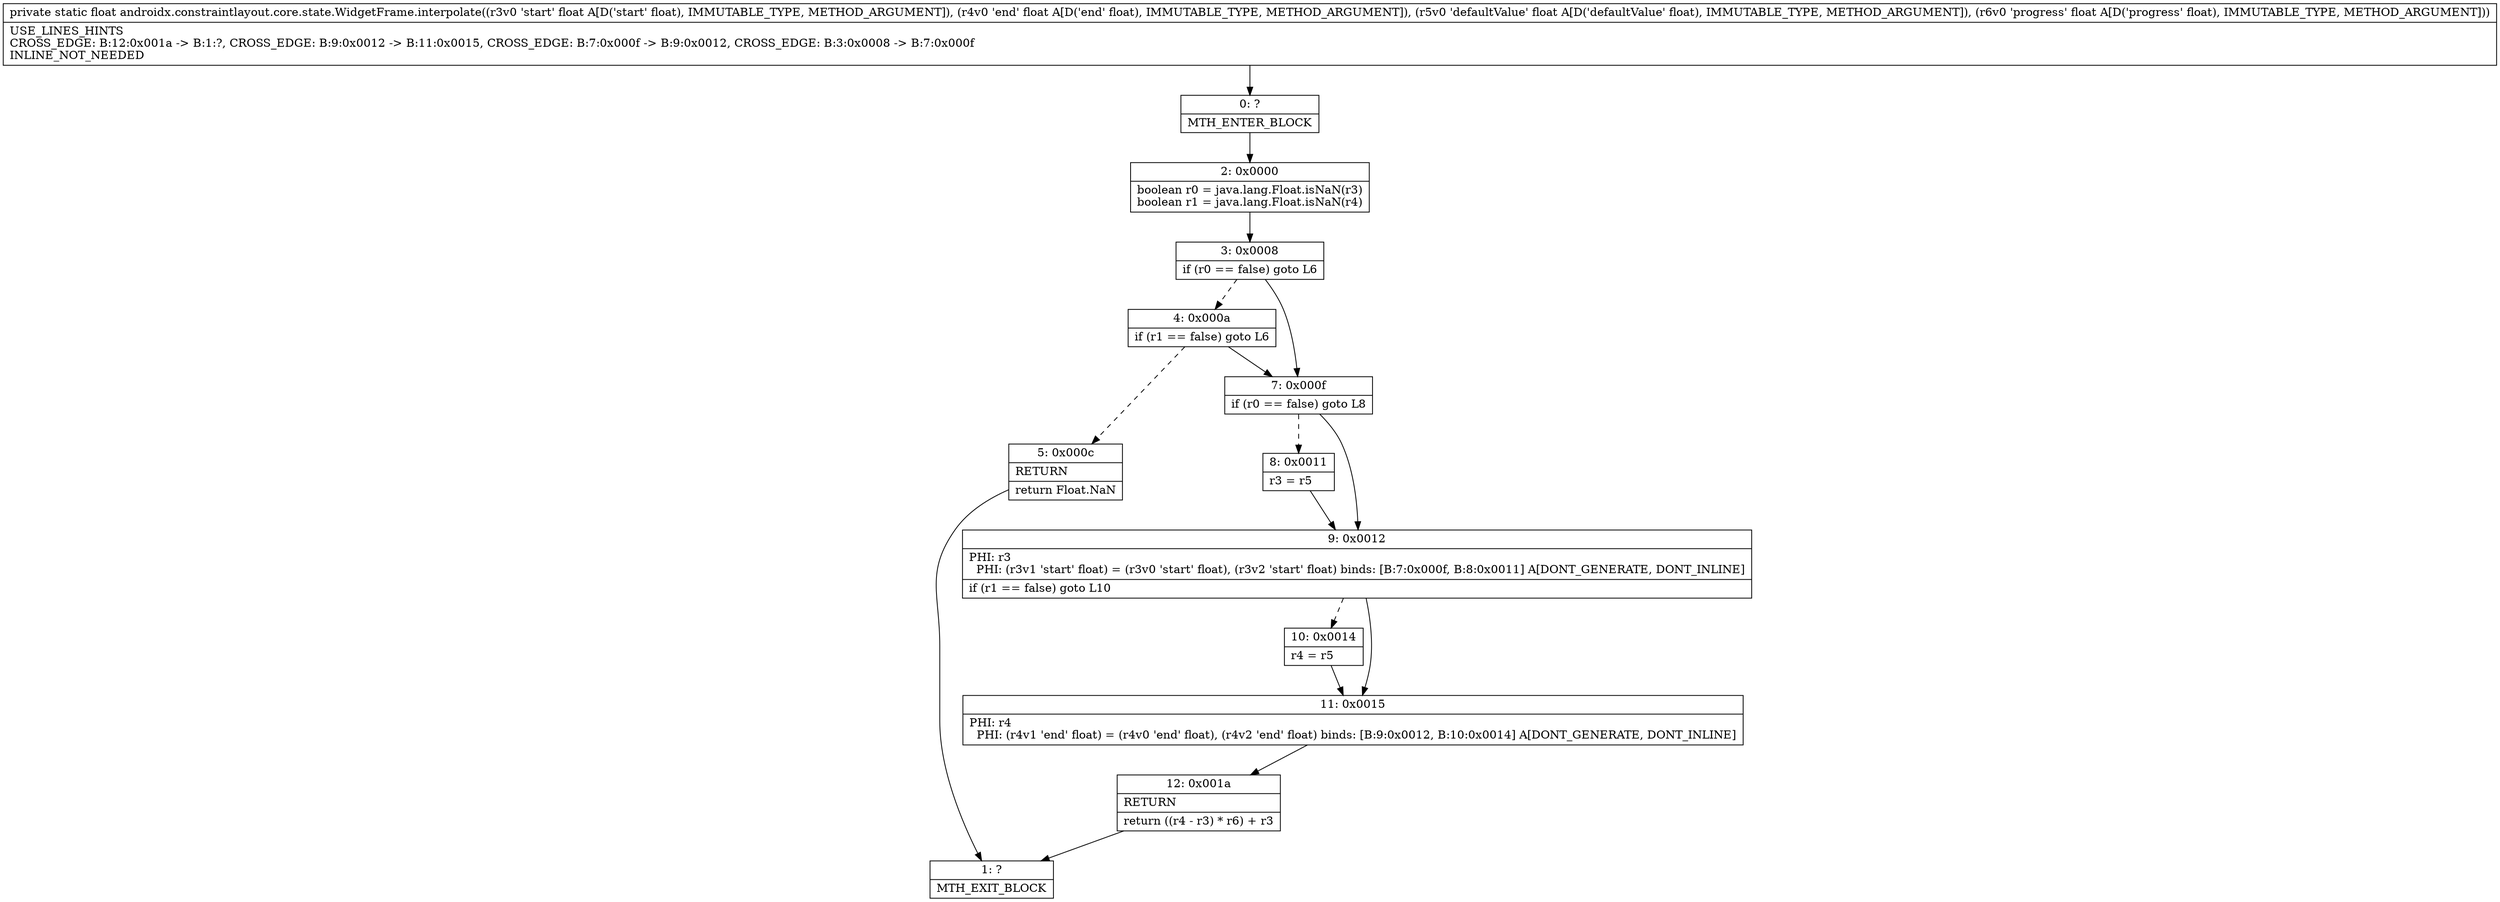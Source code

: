 digraph "CFG forandroidx.constraintlayout.core.state.WidgetFrame.interpolate(FFFF)F" {
Node_0 [shape=record,label="{0\:\ ?|MTH_ENTER_BLOCK\l}"];
Node_2 [shape=record,label="{2\:\ 0x0000|boolean r0 = java.lang.Float.isNaN(r3)\lboolean r1 = java.lang.Float.isNaN(r4)\l}"];
Node_3 [shape=record,label="{3\:\ 0x0008|if (r0 == false) goto L6\l}"];
Node_4 [shape=record,label="{4\:\ 0x000a|if (r1 == false) goto L6\l}"];
Node_5 [shape=record,label="{5\:\ 0x000c|RETURN\l|return Float.NaN\l}"];
Node_1 [shape=record,label="{1\:\ ?|MTH_EXIT_BLOCK\l}"];
Node_7 [shape=record,label="{7\:\ 0x000f|if (r0 == false) goto L8\l}"];
Node_8 [shape=record,label="{8\:\ 0x0011|r3 = r5\l}"];
Node_9 [shape=record,label="{9\:\ 0x0012|PHI: r3 \l  PHI: (r3v1 'start' float) = (r3v0 'start' float), (r3v2 'start' float) binds: [B:7:0x000f, B:8:0x0011] A[DONT_GENERATE, DONT_INLINE]\l|if (r1 == false) goto L10\l}"];
Node_10 [shape=record,label="{10\:\ 0x0014|r4 = r5\l}"];
Node_11 [shape=record,label="{11\:\ 0x0015|PHI: r4 \l  PHI: (r4v1 'end' float) = (r4v0 'end' float), (r4v2 'end' float) binds: [B:9:0x0012, B:10:0x0014] A[DONT_GENERATE, DONT_INLINE]\l}"];
Node_12 [shape=record,label="{12\:\ 0x001a|RETURN\l|return ((r4 \- r3) * r6) + r3\l}"];
MethodNode[shape=record,label="{private static float androidx.constraintlayout.core.state.WidgetFrame.interpolate((r3v0 'start' float A[D('start' float), IMMUTABLE_TYPE, METHOD_ARGUMENT]), (r4v0 'end' float A[D('end' float), IMMUTABLE_TYPE, METHOD_ARGUMENT]), (r5v0 'defaultValue' float A[D('defaultValue' float), IMMUTABLE_TYPE, METHOD_ARGUMENT]), (r6v0 'progress' float A[D('progress' float), IMMUTABLE_TYPE, METHOD_ARGUMENT]))  | USE_LINES_HINTS\lCROSS_EDGE: B:12:0x001a \-\> B:1:?, CROSS_EDGE: B:9:0x0012 \-\> B:11:0x0015, CROSS_EDGE: B:7:0x000f \-\> B:9:0x0012, CROSS_EDGE: B:3:0x0008 \-\> B:7:0x000f\lINLINE_NOT_NEEDED\l}"];
MethodNode -> Node_0;Node_0 -> Node_2;
Node_2 -> Node_3;
Node_3 -> Node_4[style=dashed];
Node_3 -> Node_7;
Node_4 -> Node_5[style=dashed];
Node_4 -> Node_7;
Node_5 -> Node_1;
Node_7 -> Node_8[style=dashed];
Node_7 -> Node_9;
Node_8 -> Node_9;
Node_9 -> Node_10[style=dashed];
Node_9 -> Node_11;
Node_10 -> Node_11;
Node_11 -> Node_12;
Node_12 -> Node_1;
}

